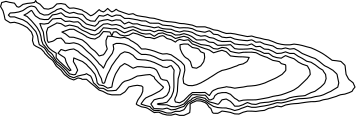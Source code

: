 <?xml version="1.0"?>
<!DOCTYPE ipe SYSTEM "ipe.dtd">
<ipe version="70218" creator="Ipe 7.2.20">
<info created="D:20210422165150" modified="D:20210616105300"/>
<ipestyle name="bettinacolors">
<color name="Bettina blue" value="0 0.4 0.796"/>
<color name="Bettina green" value="0.282 0.557 0"/>
<color name="Bettina yellow" value="1 0.604 0"/>
<color name="Bettina red" value="0.836 0 0.289"/>
</ipestyle>
<ipestyle name="tuecolors">
<color name="TUe red" value="0.967 0.192 0.192"/>
<color name="TUe cyan" value="0 0.635 0.871"/>
<color name="TUe blue" value="0 0.4 0.8"/>
<color name="TUe green" value="0.518 0.824 0"/>
<color name="TUe orange" value="1 0.604 0"/>
<color name="TUe darkred" value="0.839 0 0.29"/>
<color name="TUe darkpink" value="0.839 0 0.482"/>
<color name="TUe purple" value="0.678 0.125 0.678"/>
<color name="TUe darkblue" value="0.063 0.063 0.451"/>
<color name="TUe yellow" value="1 0.867 0"/>
<color name="TUe lime" value="0.808 0.875 0"/>
<color name="TUe aqua" value="0 0.675 0.51"/>
<color name="TUe marine" value="0 0.573 0.71"/>
</ipestyle>
<ipestyle name="extendedcolors">
<color name="CB light blue" value="0.651 0.807 0.89"/>
<color name="CB dark blue" value="0.121 0.47 0.705"/>
<color name="CB light green" value="0.698 0.874 0.541"/>
<color name="CB dark green" value="0.2 0.627 0.172"/>
<color name="CB light red" value="0.984 0.603 0.6"/>
<color name="CB dark red" value="0.89 0.102 0.109"/>
<color name="CB light orange" value="0.992 0.749 0.435"/>
<color name="CB dark orange" value="1 0.498 0"/>
<color name="CB light purple" value="0.792 0.698 0.839"/>
<color name="CB dark purple" value="0.415 0.239 0.603"/>
<color name="CB yellow" value="1 1 0.6"/>
<color name="CB brown" value="0.694 0.349 0.157"/>
<color name="CART 1" value="0.145 0.737 0.612"/>
<color name="CART 2" value="0.533 0.78 0.396"/>
<color name="CART 3" value="0.561 0.737 0.757"/>
<color name="CART 4" value="0.604 0.839 0.741"/>
<color name="CART 5" value="0.706 0.592 0.506"/>
<color name="CART 6" value="0.733 0.718 0.349"/>
<color name="CART 7" value="0.831 0.878 0.353"/>
<color name="CART 8" value="0.835 0.725 0.541"/>
<color name="CART 9" value="0.867 0.529 0.475"/>
<color name="CART 10" value="0.996 0.965 0.608"/>
<color name="CART 11" value="0.996 0.859 0.706"/>
<color name="CART 12" value="0.98 0.714 0.58"/>
<color name="CART 13" value="1 0.8 0.302"/>
<color name="Gray 0.0" value="0"/>
<color name="Gray 0.1" value="0.1"/>
<color name="Gray 0.2" value="0.2"/>
<color name="Gray 0.3" value="0.3"/>
<color name="Gray 0.4" value="0.4"/>
<color name="Gray 0.5" value="0.5"/>
<color name="Gray 0.6" value="0.6"/>
<color name="Gray 0.7" value="0.7"/>
<color name="Gray 0.8" value="0.8"/>
<color name="Gray 0.9" value="0.9"/>
<color name="Gray 1.0" value="1"/>
<dashstyle name="W dashed normal" value="[1 1.7] 0"/>
<dashstyle name="W dashed heavier" value="[2 3] 0"/>
<dashstyle name="W dashed fat" value="[3 5.1] 0"/>
<dashstyle name="W dashed ultrafat" value="[5 8.5] 0"/>
<dashstyle name="W dot normal" value="[0.01 0.8] 0"/>
<dashstyle name="W dot heavier" value="[0.01 1.6] 0"/>
<dashstyle name="W dot fat" value="[0.01 2.4] 0"/>
<dashstyle name="W dot ultrafat" value="[0.01 4] 0"/>
</ipestyle>
<ipestyle name="grids">
<gridsize name="1 pt" value="1"/>
<gridsize name="2 pts" value="2"/>
<gridsize name="4 pts" value="4"/>
<gridsize name="8 pts (~3 mm)" value="8"/>
<gridsize name="16 pts (~6 mm)" value="16"/>
<gridsize name="32 pts (~12 mm)" value="32"/>
<gridsize name="10 pts (~3.5 mm)" value="10"/>
<gridsize name="20 pts (~7 mm)" value="20"/>
<gridsize name="14 pts (~5 mm)" value="14"/>
<gridsize name="28 pts (~10 mm)" value="28"/>
<gridsize name="56 pts (~20 mm)" value="56"/>
<anglesize name="90 deg" value="90"/>
<anglesize name="60 deg" value="60"/>
<anglesize name="45 deg" value="45"/>
<anglesize name="30 deg" value="30"/>
<anglesize name="22.5 deg" value="22.5"/>
<anglesize name="10 deg" value="10"/>
<anglesize name="5 deg" value="5"/>
</ipestyle>
<ipestyle name="sizes">
<pen name="heavier" value="0.8"/>
<pen name="fat" value="1.2"/>
<pen name="ultrafat" value="2"/>
<pen name="1" value="1"/>
<pen name="2" value="2"/>
<pen name="3" value="3"/>
<pen name="4" value="4"/>
<pen name="5" value="5"/>
<pen name="6" value="6"/>
<pen name="7" value="7"/>
<pen name="8" value="8"/>
<pen name="9" value="9"/>
<pen name="10" value="10"/>
<symbolsize name="large" value="5"/>
<symbolsize name="1" value="1"/>
<symbolsize name="2" value="2"/>
<symbolsize name="3" value="3"/>
<symbolsize name="4" value="4"/>
<symbolsize name="5" value="5"/>
<symbolsize name="6" value="6"/>
<symbolsize name="7" value="7"/>
<symbolsize name="8" value="8"/>
<symbolsize name="9" value="9"/>
<symbolsize name="10" value="10"/>
<symbolsize name="small" value="2"/>
<symbolsize name="tiny" value="1.1"/>
<arrowsize name="large" value="10"/>
<arrowsize name="small" value="5"/>
<arrowsize name="tiny" value="3"/>
</ipestyle>
<ipestyle name="text">
<textsize name="large" value="\large"/>
<textsize name="small" value="\small"/>
<textsize name="tiny" value="\tiny"/>
<textsize name="Large" value="\Large"/>
<textsize name="LARGE" value="\LARGE"/>
<textsize name="huge" value="\huge"/>
<textsize name="Huge" value="\Huge"/>
<textsize name="footnote" value="\footnotesize"/>
<textstyle name="center" begin="\begin{center}" end="\end{center}"/>
<textstyle name="itemize" begin="\begin{itemize}" end="\end{itemize}"/>
<textstyle name="item" begin="\begin{itemize}\item{}" end="\end{itemize}"/>
</ipestyle>
<ipestyle name="transparency">
<opacity name="10%" value="0.1"/>
<opacity name="20%" value="0.2"/>
<opacity name="30%" value="0.3"/>
<opacity name="40%" value="0.4"/>
<opacity name="50%" value="0.5"/>
<opacity name="60%" value="0.6"/>
<opacity name="70%" value="0.7"/>
<opacity name="80%" value="0.8"/>
<opacity name="90%" value="0.9"/>
</ipestyle>
<ipestyle name="trimmed">
<symbol name="arrow/arc(spx)">
<path stroke="sym-stroke" fill="sym-stroke" pen="sym-pen">
0 0 m
-1 0.333 l
-1 -0.333 l
h
</path>
</symbol>
<symbol name="arrow/farc(spx)">
<path stroke="sym-stroke" fill="white" pen="sym-pen">
0 0 m
-1 0.333 l
-1 -0.333 l
h
</path>
</symbol>
<symbol name="arrow/ptarc(spx)">
<path stroke="sym-stroke" fill="sym-stroke" pen="sym-pen">
0 0 m
-1 0.333 l
-0.8 0 l
-1 -0.333 l
h
</path>
</symbol>
<symbol name="arrow/fptarc(spx)">
<path stroke="sym-stroke" fill="white" pen="sym-pen">
0 0 m
-1 0.333 l
-0.8 0 l
-1 -0.333 l
h
</path>
</symbol>
<symbol name="mark/circle(sx)" transformations="translations">
<path fill="sym-stroke">
0.6 0 0 0.6 0 0 e
0.4 0 0 0.4 0 0 e
</path>
</symbol>
<symbol name="mark/disk(sx)" transformations="translations">
<path fill="sym-stroke">
0.6 0 0 0.6 0 0 e
</path>
</symbol>
<symbol name="mark/fdisk(sfx)" transformations="translations">
<group>
<path fill="sym-fill">
0.5 0 0 0.5 0 0 e
</path>
<path fill="sym-stroke" fillrule="eofill">
0.6 0 0 0.6 0 0 e
0.4 0 0 0.4 0 0 e
</path>
</group>
</symbol>
<symbol name="mark/box(sx)" transformations="translations">
<path fill="sym-stroke" fillrule="eofill">
-0.6 -0.6 m
0.6 -0.6 l
0.6 0.6 l
-0.6 0.6 l
h
-0.4 -0.4 m
0.4 -0.4 l
0.4 0.4 l
-0.4 0.4 l
h
</path>
</symbol>
<symbol name="mark/square(sx)" transformations="translations">
<path fill="sym-stroke">
-0.6 -0.6 m
0.6 -0.6 l
0.6 0.6 l
-0.6 0.6 l
h
</path>
</symbol>
<symbol name="mark/fsquare(sfx)" transformations="translations">
<group>
<path fill="sym-fill">
-0.5 -0.5 m
0.5 -0.5 l
0.5 0.5 l
-0.5 0.5 l
h
</path>
<path fill="sym-stroke" fillrule="eofill">
-0.6 -0.6 m
0.6 -0.6 l
0.6 0.6 l
-0.6 0.6 l
h
-0.4 -0.4 m
0.4 -0.4 l
0.4 0.4 l
-0.4 0.4 l
h
</path>
</group>
</symbol>
<symbol name="mark/cross(sx)" transformations="translations">
<group>
<path fill="sym-stroke">
-0.43 -0.57 m
0.57 0.43 l
0.43 0.57 l
-0.57 -0.43 l
h
</path>
<path fill="sym-stroke">
-0.43 0.57 m
0.57 -0.43 l
0.43 -0.57 l
-0.57 0.43 l
h
</path>
</group>
</symbol>
<symbol name="arrow/fnormal(spx)">
<path stroke="sym-stroke" fill="white" pen="sym-pen">
0 0 m
-1 0.333 l
-1 -0.333 l
h
</path>
</symbol>
<symbol name="arrow/pointed(spx)">
<path stroke="sym-stroke" fill="sym-stroke" pen="sym-pen">
0 0 m
-1 0.333 l
-0.8 0 l
-1 -0.333 l
h
</path>
</symbol>
<symbol name="arrow/fpointed(spx)">
<path stroke="sym-stroke" fill="white" pen="sym-pen">
0 0 m
-1 0.333 l
-0.8 0 l
-1 -0.333 l
h
</path>
</symbol>
<symbol name="arrow/linear(spx)">
<path stroke="sym-stroke" pen="sym-pen">
-1 0.333 m
0 0 l
-1 -0.333 l
</path>
</symbol>
<symbol name="arrow/fdouble(spx)">
<path stroke="sym-stroke" fill="white" pen="sym-pen">
0 0 m
-1 0.333 l
-1 -0.333 l
h
-1 0 m
-2 0.333 l
-2 -0.333 l
h
</path>
</symbol>
<symbol name="arrow/double(spx)">
<path stroke="sym-stroke" fill="sym-stroke" pen="sym-pen">
0 0 m
-1 0.333 l
-1 -0.333 l
h
-1 0 m
-2 0.333 l
-2 -0.333 l
h
</path>
</symbol>
<tiling name="falling" angle="-60" step="4" width="1"/>
<tiling name="rising" angle="30" step="4" width="1"/>
</ipestyle>
<page>
<layer name="alpha"/>
<layer name="beta"/>
<view layers="alpha beta" active="alpha"/>
<path layer="alpha" stroke="black" cap="1" join="1">
133.581 301.381 m
133.329 301.424 l
132.002 302.425 l
131.804 302.644 l
130.279 302.691 l
128.876 302.425 l
128.973 300.9 l
129.626 299.375 l
130.279 298.422 l
130.825 297.85 l
131.804 297.254 l
132.634 296.325 l
133.066 294.801 l
133.329 294.213 l
134.854 293.981 l
136.304 294.801 l
136.379 294.858 l
137.419 296.325 l
137.772 297.85 l
137.614 299.375 l
136.379 299.871 l
135.568 300.9 l
134.854 301.163 l
133.684 301.364 l
h
</path>
<path stroke="black" cap="1" join="1">
133.85 302.523 m
133.329 302.703 l
132.145 303.949 l
131.804 304.226 l
130.279 303.957 l
128.754 304.354 l
127.846 303.949 l
127.23 303.375 l
126.269 303.949 l
125.705 304.261 l
124.18 304.666 l
123.178 305.474 l
122.655 305.694 l
121.602 305.474 l
121.13 305.237 l
119.606 304.597 l
118.081 305.032 l
116.556 305.047 l
115.706 305.474 l
115.031 305.706 l
113.507 306.298 l
111.982 306.667 l
110.457 305.85 l
108.932 305.592 l
107.407 305.938 l
106.073 306.999 l
105.882 307.108 l
104.915 306.999 l
104.358 305.645 l
103.641 306.999 l
102.833 307.082 l
101.308 307.166 l
101.172 306.999 l
99.9214 305.474 l
99.7831 305.341 l
98.2582 304.492 l
96.7333 304.703 l
95.2087 305.311 l
95.093 305.474 l
93.6838 306.345 l
92.407 306.999 l
92.1589 307.136 l
90.6342 307.999 l
89.1093 307.974 l
87.5847 307.427 l
86.3661 306.999 l
87.5847 306.377 l
88.704 305.474 l
89.1093 305.149 l
90.6342 305.109 l
92.1589 304.651 l
93.6838 304.16 l
93.974 303.949 l
95.2087 302.959 l
95.7344 302.425 l
96.7333 301.317 l
97.238 300.9 l
98.2582 300.126 l
98.9672 299.375 l
99.7831 298.395 l
101.308 298.802 l
101.78 299.375 l
102.687 300.9 l
102.275 302.425 l
102.238 303.949 l
102.826 305.474 l
102.833 305.551 l
103.321 305.474 l
104.358 305.456 l
105.882 305.125 l
107.407 304.879 l
108.932 305.069 l
110.457 304.525 l
111.135 303.949 l
111.982 303.515 l
113.507 302.512 l
113.615 302.425 l
115.026 300.9 l
115.031 300.896 l
116.556 300.899 l
118.081 300.583 l
119.606 300.136 l
121.13 299.549 l
121.632 299.375 l
122.655 299.083 l
124.18 299.198 l
125.705 298.793 l
127.076 297.85 l
127.23 297.766 l
128.754 296.645 l
129.221 296.325 l
130.279 295.18 l
130.487 294.801 l
130.621 293.276 l
130.281 291.751 l
130.279 291.747 l
129.973 290.226 l
130.186 288.701 l
130.279 288.487 l
131.804 287.754 l
133.329 287.688 l
134.854 288.039 l
136.379 288.694 l
136.394 288.701 l
137.903 289.545 l
139.08 290.226 l
139.428 290.474 l
140.953 291.418 l
141.45 291.751 l
142.478 292.418 l
144.003 293.181 l
144.497 293.276 l
145.528 293.518 l
147.052 293.986 l
148.577 294.566 l
149.331 294.801 l
150.102 295.196 l
151.627 295.542 l
152.935 296.325 l
153.152 296.6 l
153.788 297.85 l
153.152 297.924 l
151.627 298.052 l
150.102 298.083 l
148.577 298.2 l
147.052 298.396 l
146.07 299.375 l
145.528 299.899 l
144.003 300.434 l
142.478 300.006 l
140.953 299.524 l
139.428 300.535 l
138.356 300.9 l
137.903 301.004 l
136.379 301.545 l
134.854 302.175 l
133.949 302.489 l
h
</path>
<path stroke="black" cap="1" join="1">
134.062 303.426 m
133.329 303.707 l
133.099 303.949 l
131.804 305.001 l
130.279 305.474 l
128.754 305.095 l
127.23 304.675 l
125.978 305.474 l
125.705 305.643 l
124.18 306 l
122.655 306.674 l
121.13 306.485 l
119.626 305.474 l
119.606 305.464 l
119.58 305.474 l
118.081 306.392 l
116.556 306.266 l
115.031 306.526 l
113.934 306.999 l
113.507 307.247 l
111.982 307.87 l
110.457 307.312 l
109.71 306.999 l
108.932 306.718 l
108.263 306.999 l
107.407 307.518 l
105.882 308.222 l
104.358 308.14 l
102.833 308.384 l
101.308 308.52 l
100.074 306.999 l
99.7831 306.66 l
98.2582 305.905 l
96.7333 306.18 l
95.2087 306.995 l
95.2008 306.999 l
93.6838 307.655 l
92.357 308.524 l
92.1589 308.766 l
90.6342 309.222 l
89.1093 309.495 l
87.5847 309.062 l
86.0598 310.009 l
85.8818 310.049 l
84.5349 310.271 l
84.2324 310.049 l
83.0102 309.418 l
81.4853 308.589 l
81.3126 308.524 l
80.8184 306.999 l
80.9821 305.474 l
81.1402 303.949 l
81.4853 303.268 l
83.0102 303.672 l
83.5591 303.949 l
84.5349 304.662 l
86.0598 304.817 l
86.9646 303.949 l
87.5847 303.013 l
89.1093 302.889 l
90.6342 303.124 l
92.1589 302.726 l
92.7647 302.425 l
93.6838 301.811 l
94.6078 300.9 l
95.2087 300.281 l
96.2295 299.375 l
96.7333 298.972 l
97.8245 297.85 l
98.2582 297.361 l
99.2045 296.325 l
99.7831 295.552 l
100.668 294.801 l
101.308 294.004 l
101.704 294.801 l
102.376 296.325 l
102.833 297.003 l
103.432 297.85 l
104.358 299.109 l
104.545 299.375 l
105.036 300.9 l
104.811 302.425 l
105.882 302.888 l
107.407 302.89 l
108.932 302.622 l
109.509 302.425 l
110.457 302.046 l
111.982 301.164 l
112.363 300.9 l
113.507 299.995 l
114.282 299.375 l
115.031 298.926 l
116.556 298.942 l
118.081 298.7 l
119.606 298.155 l
120.236 297.85 l
121.13 297.383 l
122.655 296.773 l
124.18 296.911 l
125.705 296.833 l
126.536 296.325 l
127.23 295.727 l
128.237 294.801 l
128.754 293.907 l
128.981 293.276 l
128.754 292.095 l
128.68 291.751 l
128.22 290.226 l
128.124 288.701 l
128.007 287.177 l
127.953 285.652 l
127.594 284.127 l
127.23 283.408 l
126.97 282.602 l
127.23 281.823 l
128.754 281.528 l
130.279 282.329 l
130.53 282.602 l
131.804 283.879 l
132.009 284.127 l
133.329 285.203 l
134.854 285.223 l
136.379 285.205 l
137.903 285.257 l
139.42 284.127 l
139.428 284.116 l
139.44 284.127 l
140.463 285.652 l
140.953 286.008 l
142.478 286.675 l
144.003 286.968 l
145.2 287.177 l
145.528 287.315 l
146.335 287.177 l
147.052 287.104 l
148.577 286.778 l
150.102 287.001 l
151.53 287.177 l
151.627 287.191 l
153.152 287.497 l
154.677 287.605 l
156.201 287.774 l
157.726 288.126 l
159.251 288.603 l
159.506 288.701 l
160.776 289.293 l
162.301 289.958 l
162.937 290.226 l
163.825 290.679 l
165.35 291.588 l
165.632 291.751 l
166.875 293.08 l
166.976 293.276 l
166.964 294.801 l
166.875 295.205 l
165.35 295.622 l
164.673 296.325 l
163.825 296.528 l
162.301 296.797 l
160.776 297.553 l
160.299 297.85 l
159.251 298.169 l
157.726 298.777 l
156.626 299.375 l
156.201 299.565 l
154.677 299.744 l
153.152 299.734 l
151.627 299.708 l
150.102 299.426 l
148.577 299.652 l
147.052 300.018 l
146.137 300.9 l
145.528 301.26 l
144.003 301.471 l
142.504 300.9 l
142.478 300.889 l
142.169 300.9 l
140.953 301.039 l
139.428 302.021 l
137.903 302.312 l
136.831 302.425 l
136.379 302.487 l
134.161 303.388 l
h
</path>
<path stroke="black" cap="1" join="1">
134.323 304.532 m
133.329 305.24 l
132.93 305.474 l
131.804 305.98 l
130.279 306.419 l
128.754 305.974 l
127.23 305.914 l
125.705 306.756 l
124.18 306.921 l
124.008 306.999 l
122.655 307.488 l
121.13 307.636 l
119.606 307.063 l
118.081 307.659 l
116.556 307.593 l
115.031 307.729 l
113.507 308.349 l
113.065 308.524 l
111.982 308.914 l
110.457 308.684 l
110.012 308.524 l
108.932 308.239 l
108.458 308.524 l
107.407 309.263 l
105.882 309.706 l
104.358 309.506 l
102.833 309.998 l
101.308 309.839 l
99.7831 308.686 l
99.5987 308.524 l
98.2582 307.457 l
96.7333 307.843 l
95.2087 308.311 l
94.6432 308.524 l
93.6838 309.139 l
92.9391 310.049 l
92.1589 310.694 l
90.6342 310.582 l
89.1093 310.936 l
87.5847 310.803 l
86.4467 311.574 l
86.0598 311.895 l
84.5349 311.843 l
83.0102 311.698 l
82.8977 311.574 l
81.4853 310.1 l
81.0554 310.049 l
79.9604 309.865 l
78.4896 310.049 l
78.4358 310.054 l
78.4276 310.049 l
78.4358 310.035 l
78.9805 308.524 l
79.6717 306.999 l
79.8865 305.474 l
79.9604 304.973 l
80.1042 303.949 l
80.8176 302.425 l
81.4853 301.454 l
82.0724 300.9 l
83.0102 300.183 l
84.3402 299.375 l
84.2721 297.85 l
84.5349 297.45 l
85.57 296.325 l
86.0598 295.933 l
87.2653 294.801 l
87.5847 294.481 l
88.9316 293.276 l
89.1093 293.066 l
89.6237 293.276 l
89.1093 294.025 l
88.5921 294.801 l
87.836 296.325 l
87.5847 297.393 l
87.2717 297.85 l
86.0598 298.61 l
84.9709 299.375 l
86.0598 300.722 l
87.5847 300.237 l
89.1093 300.696 l
90.596 300.9 l
90.6342 300.905 l
90.6491 300.9 l
92.1589 300.083 l
92.9222 299.375 l
93.6838 298.807 l
94.9883 297.85 l
95.2087 297.722 l
96.7333 296.327 l
96.7345 296.325 l
98.0919 294.801 l
98.2582 294.589 l
99.1051 293.276 l
99.7557 291.751 l
99.7831 291.673 l
100.57 290.226 l
100.933 288.701 l
101.308 288.547 l
101.731 288.701 l
102.214 290.226 l
102.773 291.751 l
102.833 291.885 l
103.563 293.276 l
104.29 294.801 l
104.358 294.904 l
105.356 296.325 l
105.882 297.083 l
106.525 297.85 l
107.407 299.035 l
107.955 299.375 l
108.932 299.869 l
110.457 299.567 l
110.817 299.375 l
111.982 298.65 l
112.679 297.85 l
113.507 297.146 l
115.031 296.988 l
116.556 296.916 l
118.081 296.584 l
118.778 296.325 l
119.606 296.038 l
121.13 295.319 l
122.22 294.801 l
122.655 294.467 l
124.18 294.211 l
125.26 294.801 l
125.705 294.898 l
125.816 294.801 l
126.756 293.276 l
126.652 291.751 l
126.659 290.226 l
126.693 288.701 l
126.694 287.177 l
126.526 285.652 l
125.943 284.127 l
125.705 283.622 l
124.918 282.602 l
124.18 281.733 l
122.655 281.357 l
121.13 281.256 l
120.728 281.077 l
121.13 280.891 l
122.655 280.809 l
124.18 280.801 l
125.705 280.176 l
127.23 280.069 l
128.754 280.433 l
130.225 281.077 l
130.279 281.119 l
131.643 282.602 l
131.804 282.763 l
132.929 284.127 l
133.329 284.453 l
134.854 284.446 l
136.379 284.274 l
137.903 284.269 l
138.094 284.127 l
139.388 282.602 l
139.428 282.573 l
139.996 282.602 l
140.953 283.046 l
141.459 284.127 l
142.478 284.87 l
144.003 285.184 l
145.528 285.205 l
147.052 284.587 l
147.519 284.127 l
148.577 283.14 l
149.516 282.602 l
150.102 282.11 l
151.627 282.472 l
153.152 282.563 l
154.677 282.558 l
156.201 282.596 l
156.296 282.602 l
157.726 282.835 l
159.251 283.113 l
160.776 283.401 l
162.301 283.832 l
163.825 284.099 l
164.162 284.127 l
165.35 284.402 l
166.875 284.921 l
168.4 285.508 l
168.799 285.652 l
169.925 286.166 l
171.449 287.173 l
171.454 287.177 l
172.974 288.609 l
173.076 288.701 l
174.499 290.092 l
174.653 290.226 l
175.774 291.751 l
175.586 293.276 l
174.747 294.801 l
174.499 294.894 l
172.974 295.409 l
171.449 296.191 l
171.319 296.325 l
169.925 297.389 l
168.58 297.85 l
168.4 297.896 l
166.875 298.515 l
165.734 297.85 l
165.35 297.591 l
163.825 297.778 l
163.532 297.85 l
162.301 298.236 l
160.776 299.333 l
159.251 299.307 l
159.09 299.375 l
157.726 300.066 l
156.201 300.56 l
154.992 300.9 l
154.677 301.054 l
153.224 300.9 l
153.152 300.895 l
151.627 300.838 l
150.102 300.829 l
149.464 300.9 l
148.577 301.019 l
147.089 302.425 l
147.052 302.449 l
146.845 302.425 l
145.528 302.293 l
144.003 302.256 l
142.478 302.212 l
142.112 302.425 l
140.953 303.232 l
139.428 303.371 l
138.35 303.949 l
137.903 304.222 l
136.379 304.148 l
134.854 304.154 l
134.415 304.467 l
h
</path>
<path stroke="black" cap="1" join="1">
134.684 306.066 m
133.329 306.85 l
132.869 306.999 l
131.804 307.265 l
130.279 307.43 l
128.757 306.999 l
128.754 306.998 l
128.75 306.999 l
127.23 307.334 l
125.705 307.986 l
124.18 308.065 l
122.655 308.219 l
121.694 308.524 l
121.13 308.848 l
119.606 308.526 l
118.081 308.906 l
116.556 309.195 l
115.031 309.4 l
113.507 309.951 l
111.982 309.916 l
111.598 310.049 l
110.457 310.577 l
109.218 310.049 l
108.932 309.898 l
108.73 310.049 l
107.407 311.274 l
105.882 311.388 l
104.358 310.99 l
102.833 311.49 l
101.308 311.253 l
99.7831 310.852 l
99.3261 310.049 l
98.2582 309.103 l
96.7333 309.455 l
95.2087 309.875 l
94.974 310.049 l
93.6838 311.168 l
93.1674 311.574 l
92.1589 312.146 l
90.6342 312.307 l
89.1093 312.276 l
87.5847 312.617 l
87.0224 313.098 l
86.0598 313.923 l
84.5349 313.411 l
83.0102 313.173 l
82.896 313.098 l
81.5341 311.574 l
81.4853 311.523 l
79.9604 311.491 l
79.4361 311.574 l
78.4358 311.749 l
76.9109 312.725 l
76.5765 313.098 l
75.5859 314.623 l
75.386 314.783 l
75.1069 314.623 l
73.8613 313.695 l
72.7108 313.098 l
73.8613 312.574 l
74.8751 311.574 l
75.386 311.074 l
76.2796 310.049 l
76.9109 309.303 l
77.5027 308.524 l
78.349 306.999 l
78.4358 306.746 l
78.7982 305.474 l
79.0597 303.949 l
79.6395 302.425 l
79.9604 302.213 l
81.0207 300.9 l
81.4853 300.221 l
82.5172 299.375 l
83.0102 298.858 l
83.5597 297.85 l
84.5349 296.365 l
84.5711 296.325 l
86.0598 295.133 l
86.4131 294.801 l
87.5847 293.626 l
87.9763 293.276 l
89.1093 291.941 l
89.9285 291.751 l
90.6342 291.598 l
91.2766 291.751 l
92.0411 293.276 l
91.3865 294.801 l
90.6342 296.119 l
90.4919 296.325 l
90.6342 297.678 l
92.1589 297.037 l
93.6838 296.419 l
93.8489 296.325 l
95.2087 295.299 l
95.6108 294.801 l
96.7333 293.685 l
97.0747 293.276 l
98.2582 291.814 l
98.2956 291.751 l
98.8036 290.226 l
99.0712 288.701 l
99.7831 287.947 l
101.308 287.69 l
102.225 287.177 l
102.833 286.791 l
104.341 287.177 l
104.358 287.241 l
104.613 288.701 l
105.033 290.226 l
105.612 291.751 l
105.882 292.247 l
106.516 293.276 l
107.407 294.65 l
107.735 294.801 l
108.932 295.658 l
110.457 294.932 l
110.572 294.801 l
111.982 293.975 l
113.507 294.529 l
115.031 294.501 l
116.556 294.301 l
118.081 294.274 l
119.606 293.875 l
120.448 293.276 l
121.13 291.97 l
121.221 291.751 l
121.954 290.226 l
122.655 289.821 l
124.18 289.57 l
124.748 288.701 l
125.217 287.177 l
124.97 285.652 l
124.18 284.209 l
124.089 284.127 l
122.655 283.269 l
121.13 283.041 l
119.606 282.616 l
119.567 282.602 l
118.399 281.077 l
119.421 279.553 l
119.606 279.406 l
121.13 279.385 l
122.655 279.282 l
123.969 279.553 l
124.18 279.61 l
124.325 279.553 l
125.705 278.975 l
127.23 279.156 l
128.265 279.553 l
128.754 279.735 l
130.279 280.223 l
130.94 281.077 l
131.804 281.986 l
132.915 282.602 l
133.329 283.152 l
134.854 283.711 l
136.379 283.508 l
137.903 283.123 l
138.36 282.602 l
139.428 281.842 l
140.953 281.468 l
142.216 281.077 l
142.478 280.998 l
142.768 281.077 l
144.003 282.597 l
144.017 282.602 l
145.528 282.885 l
146.03 282.602 l
147.052 282.032 l
147.977 281.077 l
148.577 280.306 l
150.102 280.32 l
151.627 280.857 l
152.017 281.077 l
153.152 281.618 l
154.62 281.077 l
154.677 281.052 l
156.201 280.941 l
156.649 281.077 l
157.726 281.46 l
159.251 281.643 l
160.776 281.76 l
162.301 282.089 l
163.825 282.441 l
165.35 282.47 l
166.346 282.602 l
166.875 282.723 l
168.4 283.353 l
169.925 283.673 l
171.449 283.879 l
172.974 283.999 l
173.942 284.127 l
174.499 284.441 l
176.024 285.18 l
177.426 285.652 l
177.549 285.726 l
179.073 286.831 l
179.542 287.177 l
180.598 288.196 l
180.994 288.701 l
181.487 290.226 l
181.286 291.751 l
180.598 292.722 l
180.309 293.276 l
179.073 294.008 l
178.052 294.801 l
177.549 295.191 l
176.024 296.134 l
175.174 296.325 l
174.499 296.486 l
172.974 297.46 l
172.256 297.85 l
171.449 298.257 l
169.925 299.298 l
168.4 299.301 l
168.179 299.375 l
166.875 299.859 l
165.35 299.385 l
165.21 299.375 l
163.825 299.279 l
163.547 299.375 l
162.301 300.071 l
160.776 300.755 l
159.251 300.86 l
159.159 300.9 l
157.726 301.837 l
156.201 301.719 l
155.09 302.425 l
154.677 302.731 l
153.725 302.425 l
153.152 302.252 l
151.627 302.42 l
151.512 302.425 l
150.102 302.489 l
148.577 302.709 l
147.052 303.675 l
145.528 303.601 l
144.003 303.58 l
142.629 303.949 l
142.478 304.014 l
140.953 304.788 l
139.428 305.035 l
138.564 305.474 l
137.903 305.692 l
136.379 305.51 l
134.854 305.968 l
134.778 306.012 l
h
</path>
<path stroke="black" cap="1" join="1">
135.001 307.412 m
134.854 307.439 l
133.329 308.2 l
131.804 308.499 l
131.019 308.524 l
130.279 308.552 l
129.642 308.524 l
128.754 308.484 l
128.517 308.524 l
127.23 308.765 l
125.705 309.235 l
124.18 309.35 l
122.655 309.493 l
121.467 310.049 l
121.13 310.176 l
119.606 310.167 l
118.081 310.197 l
116.556 310.972 l
115.031 311.013 l
113.507 311.401 l
112.436 311.574 l
111.982 311.667 l
110.457 311.909 l
108.932 311.899 l
107.407 312.992 l
106.145 313.098 l
105.882 313.124 l
105.824 313.098 l
104.358 312.561 l
103.299 313.098 l
102.833 313.393 l
102.262 313.098 l
101.308 312.731 l
99.7831 312.937 l
98.7325 311.574 l
98.2582 310.896 l
96.7333 310.985 l
95.4629 311.574 l
95.2087 311.735 l
94.0491 313.098 l
93.6838 313.37 l
92.1589 313.545 l
90.6342 314.07 l
89.1093 313.737 l
87.5847 314.434 l
87.3641 314.623 l
86.0598 315.512 l
84.5349 315.077 l
83.9735 314.623 l
83.0102 314.169 l
81.4853 313.213 l
79.9604 313.112 l
78.4358 313.786 l
77.759 314.623 l
76.9109 315.874 l
76.4465 316.148 l
75.386 316.35 l
74.6045 316.148 l
73.8613 315.793 l
72.3364 314.737 l
72.0419 314.623 l
70.8116 314.215 l
69.2868 313.952 l
67.7619 313.866 l
67.0926 313.098 l
67.7619 312.444 l
69.2868 312.453 l
70.8116 311.895 l
71.7931 311.574 l
72.3364 311.405 l
73.8613 310.511 l
74.3362 310.049 l
75.386 308.991 l
75.7703 308.524 l
76.9109 307.221 l
77.0438 306.999 l
77.6204 305.474 l
77.8525 303.949 l
78.2295 302.425 l
78.4358 302.33 l
79.9604 301.347 l
80.3216 300.9 l
81.2927 299.375 l
81.4853 299.179 l
82.758 297.85 l
83.0102 297.657 l
83.9574 296.325 l
84.5349 295.475 l
85.3984 294.801 l
86.0598 294.24 l
87.021 293.276 l
87.5847 292.558 l
88.2615 291.751 l
89.1093 291.104 l
90.6342 290.541 l
92.1589 291.183 l
93.6838 291.53 l
94.7513 291.751 l
95.2087 292.017 l
95.6105 291.751 l
96.7333 291.14 l
97.1801 290.226 l
97.7506 288.701 l
98.2582 288.275 l
99.3249 287.177 l
99.7831 286.797 l
101.308 286.707 l
102.833 285.818 l
104.358 285.863 l
105.882 286.006 l
106.944 287.177 l
107.407 287.807 l
108.132 288.701 l
108.932 289.271 l
110.457 289.686 l
111.747 290.226 l
111.982 290.377 l
113.507 291.153 l
115.031 291.341 l
116.556 291.565 l
118.081 291.698 l
119.606 290.81 l
119.778 290.226 l
121.13 288.773 l
121.243 288.701 l
122.655 287.407 l
122.93 287.177 l
122.655 286.647 l
121.444 285.652 l
121.13 285.513 l
119.606 284.693 l
118.476 284.127 l
118.081 283.997 l
116.556 283.265 l
115.901 282.602 l
115.031 281.395 l
114.872 281.077 l
115.031 280.996 l
116.556 280.512 l
118.081 280.14 l
118.532 279.553 l
119.606 278.706 l
121.13 278.768 l
122.655 278.373 l
123.573 278.028 l
124.18 277.848 l
125.705 277.838 l
126.168 278.028 l
127.23 278.441 l
128.754 278.432 l
130.279 279.022 l
130.707 279.553 l
131.625 281.077 l
131.804 281.266 l
133.329 282.193 l
134.159 282.602 l
134.854 283.004 l
136.379 282.773 l
136.828 282.602 l
137.903 282.25 l
139.428 281.11 l
139.523 281.077 l
140.953 280.218 l
142.478 279.809 l
144.003 279.678 l
145.528 279.663 l
145.832 279.553 l
147.052 279.283 l
148.577 278.742 l
150.102 279.13 l
151.041 279.553 l
151.627 279.738 l
153.152 280.317 l
154.677 279.901 l
156.201 279.909 l
157.726 280.18 l
159.251 280.396 l
160.776 280.695 l
162.18 281.077 l
162.301 281.105 l
163.825 281.58 l
165.35 281.47 l
166.875 281.78 l
168.4 282.204 l
169.82 282.602 l
169.925 282.629 l
171.449 282.979 l
172.974 283.041 l
174.499 283.143 l
176.024 283.354 l
177.549 283.754 l
179.073 283.988 l
179.667 284.127 l
180.598 284.452 l
182.123 285.193 l
183.184 285.652 l
183.648 285.95 l
185.173 286.864 l
185.682 287.177 l
186.043 288.701 l
185.722 290.226 l
185.422 291.751 l
185.173 292.065 l
183.878 293.276 l
183.648 293.39 l
182.123 294.294 l
181.042 294.801 l
180.598 295.114 l
179.124 296.325 l
179.073 296.371 l
177.549 297.454 l
176.38 297.85 l
176.024 297.987 l
174.499 298.61 l
172.974 299.234 l
172.73 299.375 l
171.449 300.246 l
170.236 300.9 l
169.925 301.029 l
168.802 300.9 l
168.4 300.853 l
168.272 300.9 l
166.875 301.271 l
165.35 300.923 l
163.825 301.057 l
162.301 301.998 l
160.776 302.36 l
160.465 302.425 l
159.251 302.69 l
157.726 303.443 l
156.201 303.322 l
155.207 303.949 l
154.677 304.172 l
153.467 303.949 l
153.152 303.879 l
152.315 303.949 l
151.627 304.007 l
150.102 304.199 l
148.577 304.48 l
147.052 305.12 l
145.528 304.969 l
144.003 305.177 l
143.507 305.474 l
142.478 306.056 l
140.953 306.212 l
140.111 306.999 l
139.428 307.455 l
138.066 306.999 l
137.903 306.929 l
137.34 306.999 l
135.103 307.394 l
h
</path>
<path stroke="black" cap="1" join="1">
135.343 308.868 m
134.854 308.868 l
133.329 309.475 l
131.804 309.761 l
130.279 310.009 l
129.45 310.049 l
128.754 310.102 l
127.23 310.465 l
125.705 310.645 l
124.18 310.765 l
122.655 311.017 l
121.13 311.515 l
120.805 311.574 l
119.606 311.926 l
118.081 312.083 l
116.556 312.416 l
115.031 312.629 l
113.507 312.891 l
112.915 313.098 l
111.982 313.607 l
110.457 313.341 l
108.932 313.851 l
107.407 314.391 l
106.723 314.623 l
105.882 315.189 l
105.16 314.623 l
104.358 314.233 l
103.787 314.623 l
102.833 315.486 l
101.918 314.623 l
101.308 314.237 l
100.27 314.623 l
99.7831 315.065 l
99.2948 314.623 l
98.2582 313.678 l
97.3841 313.098 l
96.7333 312.857 l
96.3584 313.098 l
95.2087 313.948 l
93.9693 314.623 l
93.6838 314.888 l
92.1589 315.343 l
90.6342 315.658 l
89.1093 315.557 l
88.3419 316.148 l
87.5847 316.973 l
86.0598 317.252 l
84.5349 317.115 l
83.5801 316.148 l
83.0102 315.706 l
81.4853 315.236 l
79.9604 315.414 l
79.2584 316.148 l
78.4358 317.032 l
77.2917 317.673 l
76.9109 318.33 l
76.5415 317.673 l
75.386 317.451 l
73.8613 317.292 l
72.3364 316.952 l
71.2521 316.148 l
70.8116 315.948 l
70.1555 316.148 l
69.2868 317.391 l
67.7619 317.654 l
67.5664 317.673 l
66.2371 318.028 l
64.9175 317.673 l
64.7123 317.654 l
64.2813 316.148 l
64.7123 315.44 l
65.1639 314.623 l
65.5832 313.098 l
65.8933 311.574 l
66.2371 311.256 l
67.7619 310.328 l
69.2868 310.513 l
70.8116 310.091 l
70.9606 310.049 l
72.3364 309.471 l
73.8613 308.627 l
73.9639 308.524 l
75.386 307.01 l
75.3959 306.999 l
75.9555 305.474 l
75.7667 303.949 l
76.2487 302.425 l
76.9109 301.928 l
78.4358 301.169 l
78.9303 300.9 l
79.9604 299.795 l
80.167 299.375 l
81.4853 298.029 l
81.6569 297.85 l
83.0102 296.815 l
83.358 296.325 l
84.2946 294.801 l
84.5349 294.564 l
86.0598 293.282 l
86.0656 293.276 l
87.2247 291.751 l
87.5847 291.455 l
89.1093 290.326 l
89.3455 290.226 l
90.6342 289.749 l
91.655 290.226 l
92.1589 290.472 l
93.2738 290.226 l
93.6838 289.965 l
95.2087 289.993 l
96.6772 288.701 l
96.7333 288.649 l
98.2582 287.406 l
98.4812 287.177 l
99.7831 286.099 l
101.106 285.652 l
101.308 285.544 l
102.833 284.732 l
104.358 284.387 l
105.882 284.384 l
107.407 284.406 l
108.932 285.372 l
109.223 285.652 l
110.399 287.177 l
110.457 287.224 l
111.982 287.606 l
113.507 287.822 l
115.031 287.588 l
115.515 287.177 l
115.475 285.652 l
115.031 284.509 l
114.819 284.127 l
113.761 282.602 l
113.507 282.063 l
113.135 281.077 l
113.507 280.761 l
115.031 280.073 l
116.556 279.805 l
117.198 279.553 l
118.081 278.996 l
119.55 278.028 l
119.606 277.996 l
119.818 278.028 l
121.13 278.15 l
121.5 278.028 l
122.655 277.494 l
124.18 277.134 l
125.705 277.085 l
127.23 277.472 l
128.754 276.993 l
130.279 276.993 l
131.804 277.669 l
132.396 278.028 l
132.521 279.553 l
132.51 281.077 l
133.329 281.592 l
134.854 282.251 l
136.379 282.172 l
137.903 281.617 l
138.622 281.077 l
139.428 279.868 l
139.954 279.553 l
140.556 278.028 l
140.953 277.76 l
142.478 277.733 l
143.089 278.028 l
144.003 278.551 l
145.528 278.341 l
147.052 278.057 l
147.156 278.028 l
148.577 277.535 l
150.102 277.473 l
151.371 278.028 l
151.627 278.133 l
153.152 278.527 l
154.677 278.514 l
156.201 278.42 l
157.726 278.637 l
159.251 278.791 l
160.776 279.513 l
160.888 279.553 l
162.301 279.799 l
163.825 280.348 l
165.35 280.076 l
166.875 280.732 l
168.4 281.01 l
168.735 281.077 l
169.925 281.203 l
171.449 281.297 l
172.974 281.537 l
174.499 281.76 l
176.024 281.924 l
177.549 281.954 l
179.073 282.168 l
180.4 282.602 l
180.598 282.642 l
182.123 282.891 l
183.648 283.371 l
185.173 283.837 l
185.843 284.127 l
186.697 284.429 l
188.222 284.655 l
189.747 285.162 l
190.823 285.652 l
191.272 286.444 l
191.889 287.177 l
191.272 288.543 l
191.233 288.701 l
189.747 289.872 l
189.482 290.226 l
188.677 291.751 l
188.487 293.276 l
188.321 294.801 l
188.222 295.067 l
186.917 296.325 l
186.697 296.449 l
185.173 296.663 l
183.648 296.825 l
182.253 297.85 l
182.123 297.949 l
180.598 299.016 l
180.014 299.375 l
179.073 299.9 l
177.549 300.654 l
176.981 300.9 l
176.024 301.307 l
174.499 301.696 l
172.974 302.13 l
171.63 302.425 l
171.449 302.459 l
169.925 302.65 l
168.675 302.425 l
168.4 302.393 l
166.875 302.394 l
166.428 302.425 l
165.35 302.574 l
163.825 302.93 l
162.301 303.568 l
161.264 303.949 l
160.776 304.139 l
159.251 304.385 l
157.726 304.783 l
156.201 305.09 l
154.959 305.474 l
154.677 305.56 l
153.994 305.474 l
153.152 305.376 l
152.602 305.474 l
151.627 305.682 l
150.102 305.992 l
148.577 306.325 l
147.052 306.537 l
145.528 306.485 l
144.003 306.967 l
143.937 306.999 l
142.478 307.577 l
140.953 307.798 l
139.428 308.411 l
138.917 308.524 l
137.903 308.871 l
135.45 308.868 l
h
</path>
</page>
</ipe>
